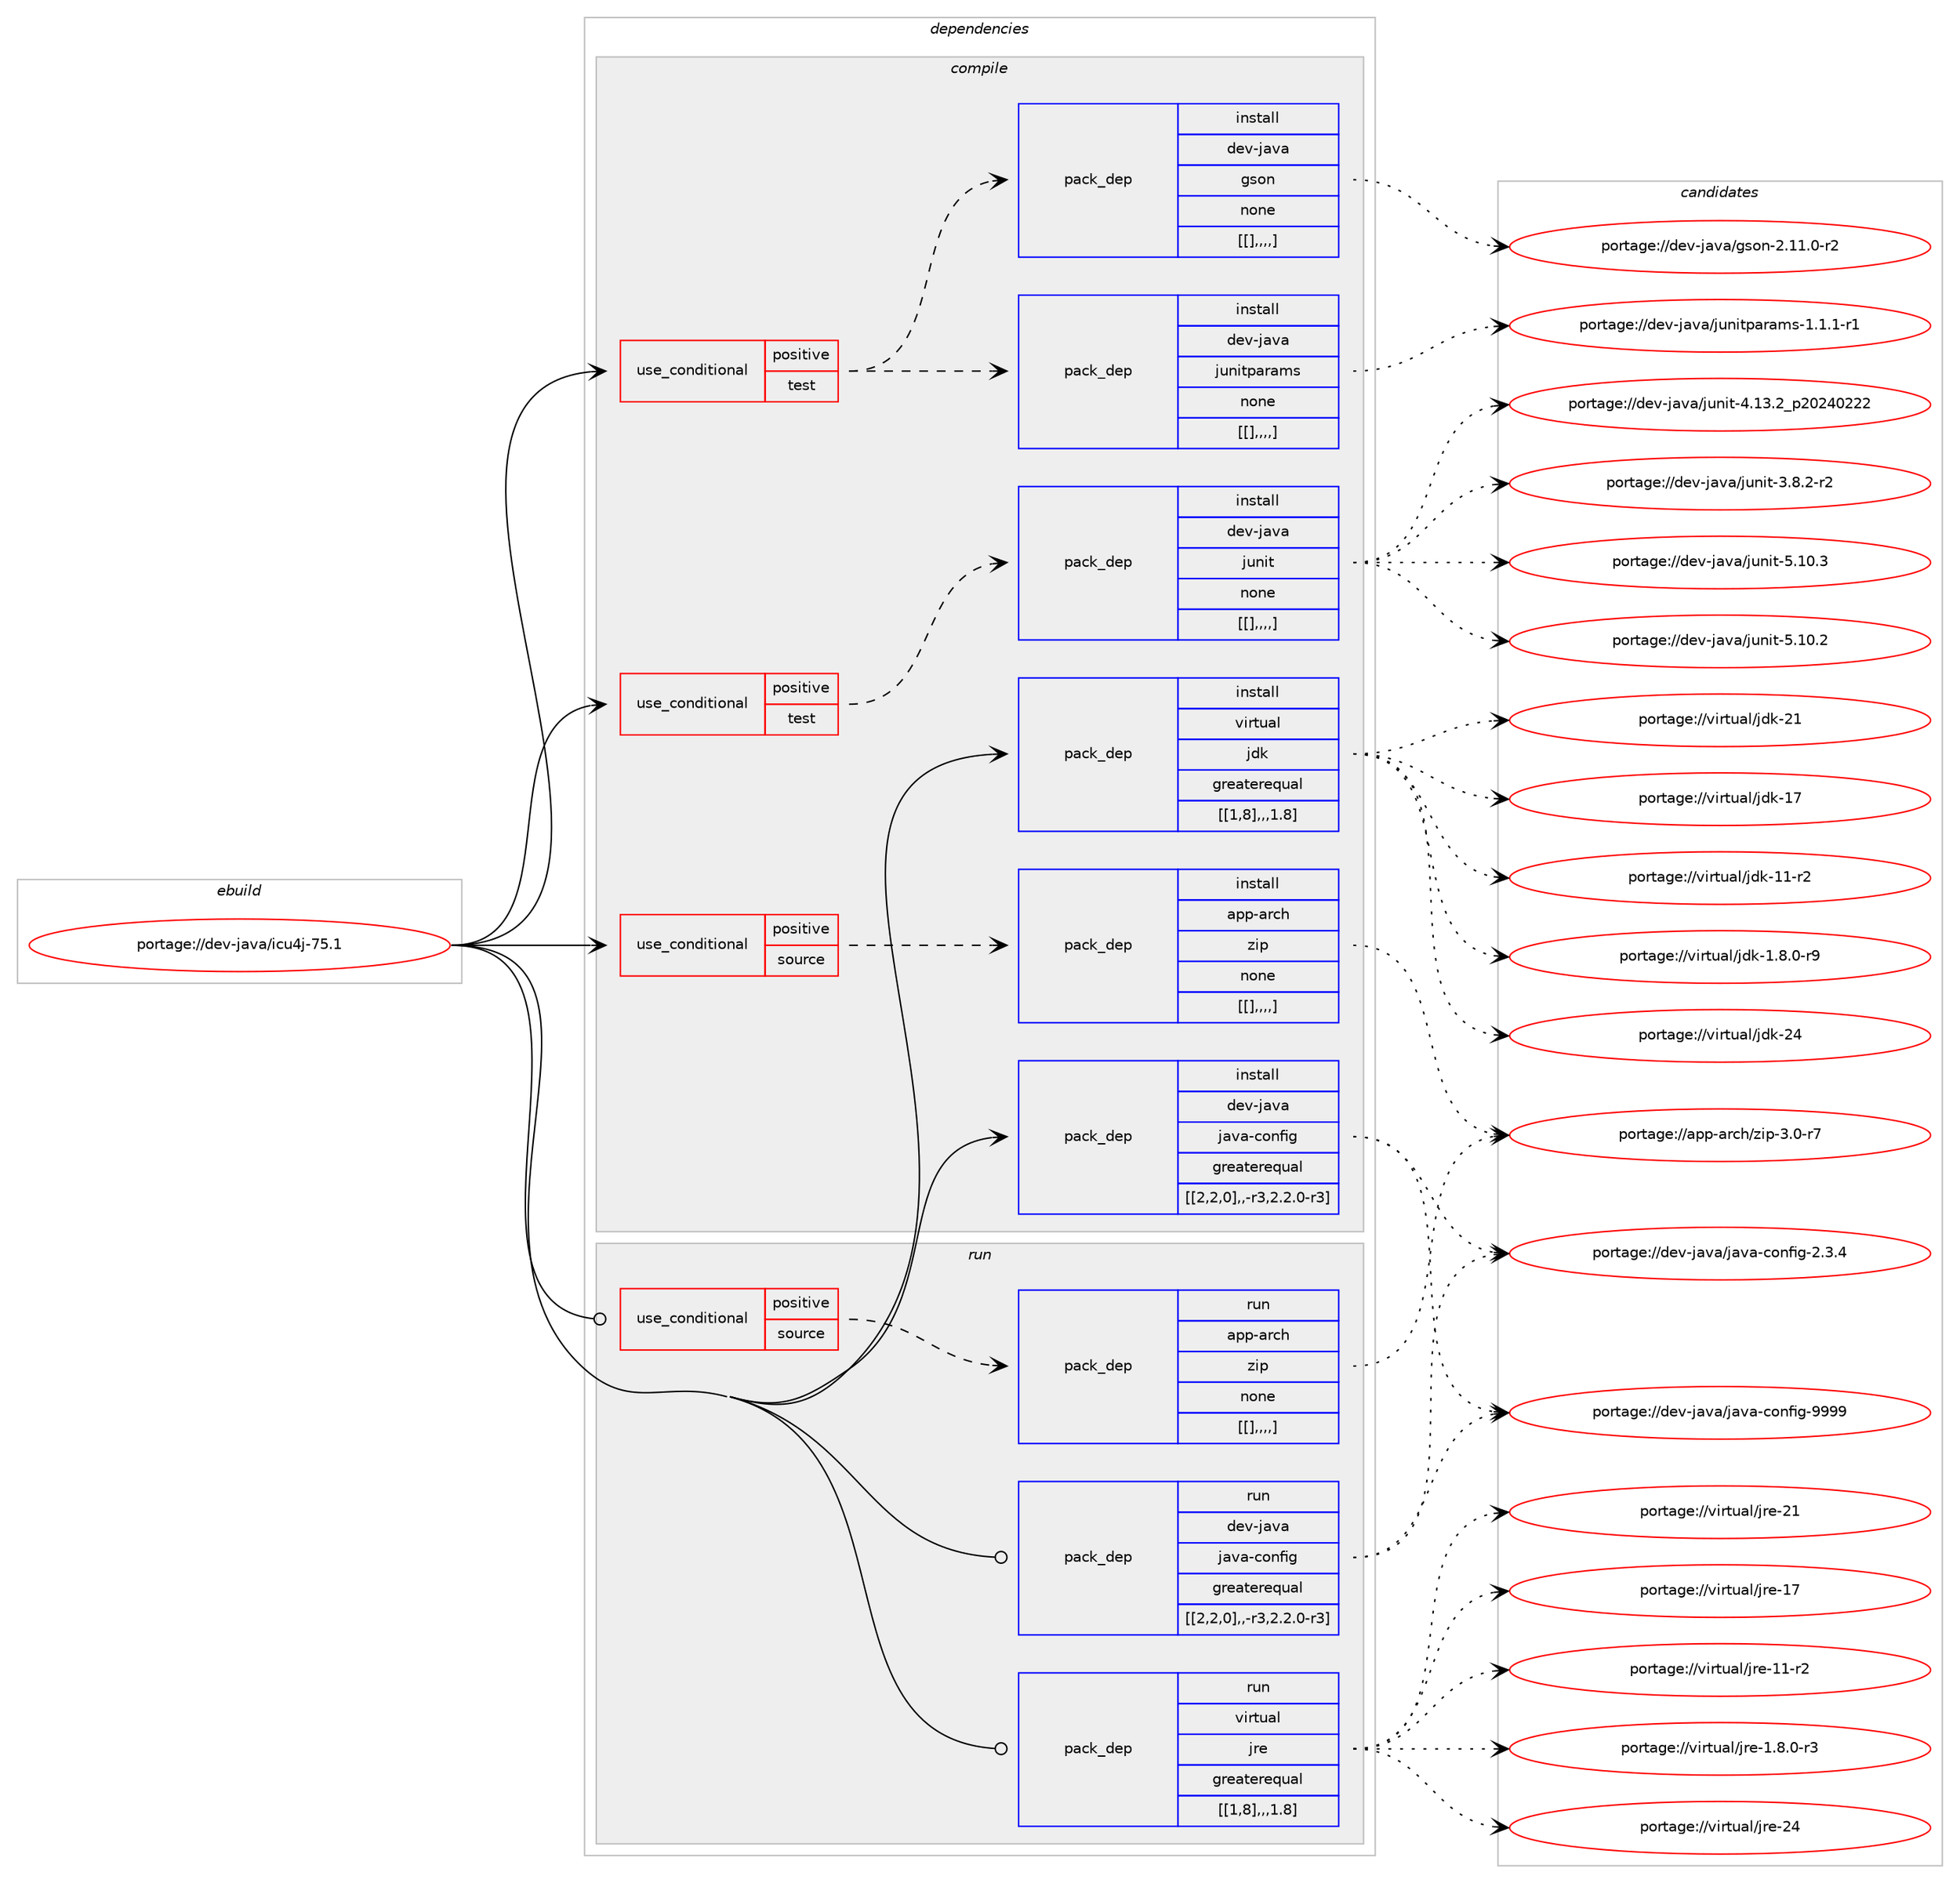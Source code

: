 digraph prolog {

# *************
# Graph options
# *************

newrank=true;
concentrate=true;
compound=true;
graph [rankdir=LR,fontname=Helvetica,fontsize=10,ranksep=1.5];#, ranksep=2.5, nodesep=0.2];
edge  [arrowhead=vee];
node  [fontname=Helvetica,fontsize=10];

# **********
# The ebuild
# **********

subgraph cluster_leftcol {
color=gray;
label=<<i>ebuild</i>>;
id [label="portage://dev-java/icu4j-75.1", color=red, width=4, href="../dev-java/icu4j-75.1.svg"];
}

# ****************
# The dependencies
# ****************

subgraph cluster_midcol {
color=gray;
label=<<i>dependencies</i>>;
subgraph cluster_compile {
fillcolor="#eeeeee";
style=filled;
label=<<i>compile</i>>;
subgraph cond22188 {
dependency94627 [label=<<TABLE BORDER="0" CELLBORDER="1" CELLSPACING="0" CELLPADDING="4"><TR><TD ROWSPAN="3" CELLPADDING="10">use_conditional</TD></TR><TR><TD>positive</TD></TR><TR><TD>source</TD></TR></TABLE>>, shape=none, color=red];
subgraph pack71388 {
dependency94628 [label=<<TABLE BORDER="0" CELLBORDER="1" CELLSPACING="0" CELLPADDING="4" WIDTH="220"><TR><TD ROWSPAN="6" CELLPADDING="30">pack_dep</TD></TR><TR><TD WIDTH="110">install</TD></TR><TR><TD>app-arch</TD></TR><TR><TD>zip</TD></TR><TR><TD>none</TD></TR><TR><TD>[[],,,,]</TD></TR></TABLE>>, shape=none, color=blue];
}
dependency94627:e -> dependency94628:w [weight=20,style="dashed",arrowhead="vee"];
}
id:e -> dependency94627:w [weight=20,style="solid",arrowhead="vee"];
subgraph cond22189 {
dependency94629 [label=<<TABLE BORDER="0" CELLBORDER="1" CELLSPACING="0" CELLPADDING="4"><TR><TD ROWSPAN="3" CELLPADDING="10">use_conditional</TD></TR><TR><TD>positive</TD></TR><TR><TD>test</TD></TR></TABLE>>, shape=none, color=red];
subgraph pack71389 {
dependency94630 [label=<<TABLE BORDER="0" CELLBORDER="1" CELLSPACING="0" CELLPADDING="4" WIDTH="220"><TR><TD ROWSPAN="6" CELLPADDING="30">pack_dep</TD></TR><TR><TD WIDTH="110">install</TD></TR><TR><TD>dev-java</TD></TR><TR><TD>gson</TD></TR><TR><TD>none</TD></TR><TR><TD>[[],,,,]</TD></TR></TABLE>>, shape=none, color=blue];
}
dependency94629:e -> dependency94630:w [weight=20,style="dashed",arrowhead="vee"];
subgraph pack71390 {
dependency94631 [label=<<TABLE BORDER="0" CELLBORDER="1" CELLSPACING="0" CELLPADDING="4" WIDTH="220"><TR><TD ROWSPAN="6" CELLPADDING="30">pack_dep</TD></TR><TR><TD WIDTH="110">install</TD></TR><TR><TD>dev-java</TD></TR><TR><TD>junitparams</TD></TR><TR><TD>none</TD></TR><TR><TD>[[],,,,]</TD></TR></TABLE>>, shape=none, color=blue];
}
dependency94629:e -> dependency94631:w [weight=20,style="dashed",arrowhead="vee"];
}
id:e -> dependency94629:w [weight=20,style="solid",arrowhead="vee"];
subgraph cond22190 {
dependency94632 [label=<<TABLE BORDER="0" CELLBORDER="1" CELLSPACING="0" CELLPADDING="4"><TR><TD ROWSPAN="3" CELLPADDING="10">use_conditional</TD></TR><TR><TD>positive</TD></TR><TR><TD>test</TD></TR></TABLE>>, shape=none, color=red];
subgraph pack71391 {
dependency94633 [label=<<TABLE BORDER="0" CELLBORDER="1" CELLSPACING="0" CELLPADDING="4" WIDTH="220"><TR><TD ROWSPAN="6" CELLPADDING="30">pack_dep</TD></TR><TR><TD WIDTH="110">install</TD></TR><TR><TD>dev-java</TD></TR><TR><TD>junit</TD></TR><TR><TD>none</TD></TR><TR><TD>[[],,,,]</TD></TR></TABLE>>, shape=none, color=blue];
}
dependency94632:e -> dependency94633:w [weight=20,style="dashed",arrowhead="vee"];
}
id:e -> dependency94632:w [weight=20,style="solid",arrowhead="vee"];
subgraph pack71392 {
dependency94634 [label=<<TABLE BORDER="0" CELLBORDER="1" CELLSPACING="0" CELLPADDING="4" WIDTH="220"><TR><TD ROWSPAN="6" CELLPADDING="30">pack_dep</TD></TR><TR><TD WIDTH="110">install</TD></TR><TR><TD>dev-java</TD></TR><TR><TD>java-config</TD></TR><TR><TD>greaterequal</TD></TR><TR><TD>[[2,2,0],,-r3,2.2.0-r3]</TD></TR></TABLE>>, shape=none, color=blue];
}
id:e -> dependency94634:w [weight=20,style="solid",arrowhead="vee"];
subgraph pack71393 {
dependency94635 [label=<<TABLE BORDER="0" CELLBORDER="1" CELLSPACING="0" CELLPADDING="4" WIDTH="220"><TR><TD ROWSPAN="6" CELLPADDING="30">pack_dep</TD></TR><TR><TD WIDTH="110">install</TD></TR><TR><TD>virtual</TD></TR><TR><TD>jdk</TD></TR><TR><TD>greaterequal</TD></TR><TR><TD>[[1,8],,,1.8]</TD></TR></TABLE>>, shape=none, color=blue];
}
id:e -> dependency94635:w [weight=20,style="solid",arrowhead="vee"];
}
subgraph cluster_compileandrun {
fillcolor="#eeeeee";
style=filled;
label=<<i>compile and run</i>>;
}
subgraph cluster_run {
fillcolor="#eeeeee";
style=filled;
label=<<i>run</i>>;
subgraph cond22191 {
dependency94636 [label=<<TABLE BORDER="0" CELLBORDER="1" CELLSPACING="0" CELLPADDING="4"><TR><TD ROWSPAN="3" CELLPADDING="10">use_conditional</TD></TR><TR><TD>positive</TD></TR><TR><TD>source</TD></TR></TABLE>>, shape=none, color=red];
subgraph pack71394 {
dependency94637 [label=<<TABLE BORDER="0" CELLBORDER="1" CELLSPACING="0" CELLPADDING="4" WIDTH="220"><TR><TD ROWSPAN="6" CELLPADDING="30">pack_dep</TD></TR><TR><TD WIDTH="110">run</TD></TR><TR><TD>app-arch</TD></TR><TR><TD>zip</TD></TR><TR><TD>none</TD></TR><TR><TD>[[],,,,]</TD></TR></TABLE>>, shape=none, color=blue];
}
dependency94636:e -> dependency94637:w [weight=20,style="dashed",arrowhead="vee"];
}
id:e -> dependency94636:w [weight=20,style="solid",arrowhead="odot"];
subgraph pack71395 {
dependency94638 [label=<<TABLE BORDER="0" CELLBORDER="1" CELLSPACING="0" CELLPADDING="4" WIDTH="220"><TR><TD ROWSPAN="6" CELLPADDING="30">pack_dep</TD></TR><TR><TD WIDTH="110">run</TD></TR><TR><TD>dev-java</TD></TR><TR><TD>java-config</TD></TR><TR><TD>greaterequal</TD></TR><TR><TD>[[2,2,0],,-r3,2.2.0-r3]</TD></TR></TABLE>>, shape=none, color=blue];
}
id:e -> dependency94638:w [weight=20,style="solid",arrowhead="odot"];
subgraph pack71396 {
dependency94639 [label=<<TABLE BORDER="0" CELLBORDER="1" CELLSPACING="0" CELLPADDING="4" WIDTH="220"><TR><TD ROWSPAN="6" CELLPADDING="30">pack_dep</TD></TR><TR><TD WIDTH="110">run</TD></TR><TR><TD>virtual</TD></TR><TR><TD>jre</TD></TR><TR><TD>greaterequal</TD></TR><TR><TD>[[1,8],,,1.8]</TD></TR></TABLE>>, shape=none, color=blue];
}
id:e -> dependency94639:w [weight=20,style="solid",arrowhead="odot"];
}
}

# **************
# The candidates
# **************

subgraph cluster_choices {
rank=same;
color=gray;
label=<<i>candidates</i>>;

subgraph choice71388 {
color=black;
nodesep=1;
choice9711211245971149910447122105112455146484511455 [label="portage://app-arch/zip-3.0-r7", color=red, width=4,href="../app-arch/zip-3.0-r7.svg"];
dependency94628:e -> choice9711211245971149910447122105112455146484511455:w [style=dotted,weight="100"];
}
subgraph choice71389 {
color=black;
nodesep=1;
choice10010111845106971189747103115111110455046494946484511450 [label="portage://dev-java/gson-2.11.0-r2", color=red, width=4,href="../dev-java/gson-2.11.0-r2.svg"];
dependency94630:e -> choice10010111845106971189747103115111110455046494946484511450:w [style=dotted,weight="100"];
}
subgraph choice71390 {
color=black;
nodesep=1;
choice1001011184510697118974710611711010511611297114971091154549464946494511449 [label="portage://dev-java/junitparams-1.1.1-r1", color=red, width=4,href="../dev-java/junitparams-1.1.1-r1.svg"];
dependency94631:e -> choice1001011184510697118974710611711010511611297114971091154549464946494511449:w [style=dotted,weight="100"];
}
subgraph choice71391 {
color=black;
nodesep=1;
choice1001011184510697118974710611711010511645534649484651 [label="portage://dev-java/junit-5.10.3", color=red, width=4,href="../dev-java/junit-5.10.3.svg"];
choice1001011184510697118974710611711010511645534649484650 [label="portage://dev-java/junit-5.10.2", color=red, width=4,href="../dev-java/junit-5.10.2.svg"];
choice1001011184510697118974710611711010511645524649514650951125048505248505050 [label="portage://dev-java/junit-4.13.2_p20240222", color=red, width=4,href="../dev-java/junit-4.13.2_p20240222.svg"];
choice100101118451069711897471061171101051164551465646504511450 [label="portage://dev-java/junit-3.8.2-r2", color=red, width=4,href="../dev-java/junit-3.8.2-r2.svg"];
dependency94633:e -> choice1001011184510697118974710611711010511645534649484651:w [style=dotted,weight="100"];
dependency94633:e -> choice1001011184510697118974710611711010511645534649484650:w [style=dotted,weight="100"];
dependency94633:e -> choice1001011184510697118974710611711010511645524649514650951125048505248505050:w [style=dotted,weight="100"];
dependency94633:e -> choice100101118451069711897471061171101051164551465646504511450:w [style=dotted,weight="100"];
}
subgraph choice71392 {
color=black;
nodesep=1;
choice10010111845106971189747106971189745991111101021051034557575757 [label="portage://dev-java/java-config-9999", color=red, width=4,href="../dev-java/java-config-9999.svg"];
choice1001011184510697118974710697118974599111110102105103455046514652 [label="portage://dev-java/java-config-2.3.4", color=red, width=4,href="../dev-java/java-config-2.3.4.svg"];
dependency94634:e -> choice10010111845106971189747106971189745991111101021051034557575757:w [style=dotted,weight="100"];
dependency94634:e -> choice1001011184510697118974710697118974599111110102105103455046514652:w [style=dotted,weight="100"];
}
subgraph choice71393 {
color=black;
nodesep=1;
choice1181051141161179710847106100107455052 [label="portage://virtual/jdk-24", color=red, width=4,href="../virtual/jdk-24.svg"];
choice1181051141161179710847106100107455049 [label="portage://virtual/jdk-21", color=red, width=4,href="../virtual/jdk-21.svg"];
choice1181051141161179710847106100107454955 [label="portage://virtual/jdk-17", color=red, width=4,href="../virtual/jdk-17.svg"];
choice11810511411611797108471061001074549494511450 [label="portage://virtual/jdk-11-r2", color=red, width=4,href="../virtual/jdk-11-r2.svg"];
choice11810511411611797108471061001074549465646484511457 [label="portage://virtual/jdk-1.8.0-r9", color=red, width=4,href="../virtual/jdk-1.8.0-r9.svg"];
dependency94635:e -> choice1181051141161179710847106100107455052:w [style=dotted,weight="100"];
dependency94635:e -> choice1181051141161179710847106100107455049:w [style=dotted,weight="100"];
dependency94635:e -> choice1181051141161179710847106100107454955:w [style=dotted,weight="100"];
dependency94635:e -> choice11810511411611797108471061001074549494511450:w [style=dotted,weight="100"];
dependency94635:e -> choice11810511411611797108471061001074549465646484511457:w [style=dotted,weight="100"];
}
subgraph choice71394 {
color=black;
nodesep=1;
choice9711211245971149910447122105112455146484511455 [label="portage://app-arch/zip-3.0-r7", color=red, width=4,href="../app-arch/zip-3.0-r7.svg"];
dependency94637:e -> choice9711211245971149910447122105112455146484511455:w [style=dotted,weight="100"];
}
subgraph choice71395 {
color=black;
nodesep=1;
choice10010111845106971189747106971189745991111101021051034557575757 [label="portage://dev-java/java-config-9999", color=red, width=4,href="../dev-java/java-config-9999.svg"];
choice1001011184510697118974710697118974599111110102105103455046514652 [label="portage://dev-java/java-config-2.3.4", color=red, width=4,href="../dev-java/java-config-2.3.4.svg"];
dependency94638:e -> choice10010111845106971189747106971189745991111101021051034557575757:w [style=dotted,weight="100"];
dependency94638:e -> choice1001011184510697118974710697118974599111110102105103455046514652:w [style=dotted,weight="100"];
}
subgraph choice71396 {
color=black;
nodesep=1;
choice1181051141161179710847106114101455052 [label="portage://virtual/jre-24", color=red, width=4,href="../virtual/jre-24.svg"];
choice1181051141161179710847106114101455049 [label="portage://virtual/jre-21", color=red, width=4,href="../virtual/jre-21.svg"];
choice1181051141161179710847106114101454955 [label="portage://virtual/jre-17", color=red, width=4,href="../virtual/jre-17.svg"];
choice11810511411611797108471061141014549494511450 [label="portage://virtual/jre-11-r2", color=red, width=4,href="../virtual/jre-11-r2.svg"];
choice11810511411611797108471061141014549465646484511451 [label="portage://virtual/jre-1.8.0-r3", color=red, width=4,href="../virtual/jre-1.8.0-r3.svg"];
dependency94639:e -> choice1181051141161179710847106114101455052:w [style=dotted,weight="100"];
dependency94639:e -> choice1181051141161179710847106114101455049:w [style=dotted,weight="100"];
dependency94639:e -> choice1181051141161179710847106114101454955:w [style=dotted,weight="100"];
dependency94639:e -> choice11810511411611797108471061141014549494511450:w [style=dotted,weight="100"];
dependency94639:e -> choice11810511411611797108471061141014549465646484511451:w [style=dotted,weight="100"];
}
}

}
